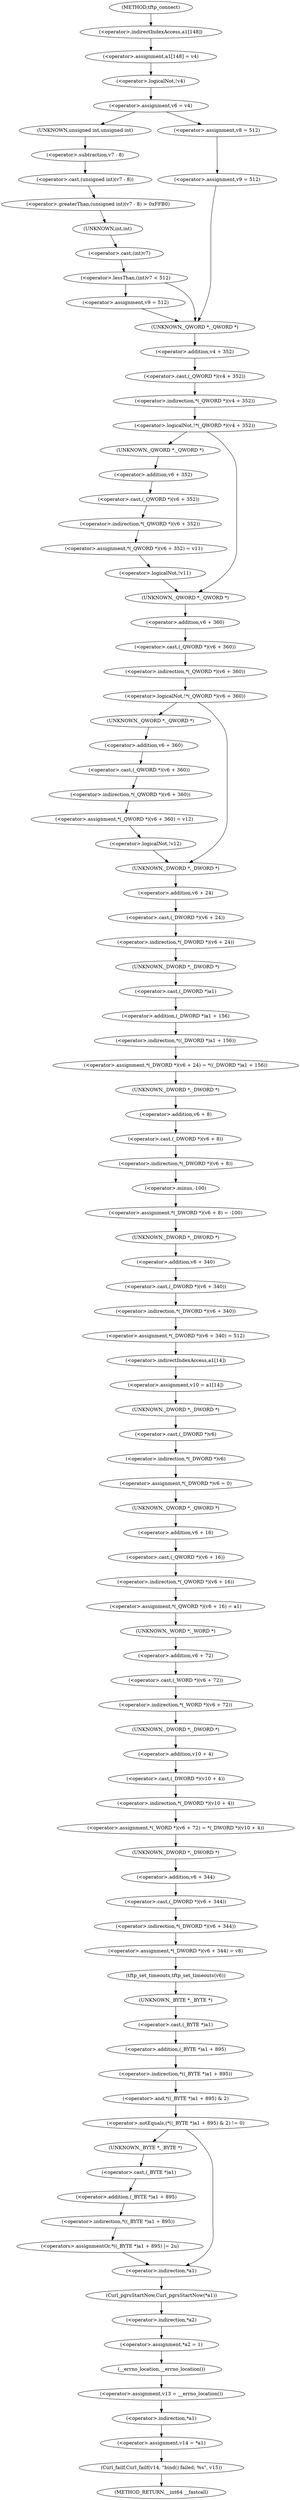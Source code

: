 digraph tftp_connect {  
"1000129" [label = "(<operator>.assignment,a1[148] = v4)" ]
"1000130" [label = "(<operator>.indirectIndexAccess,a1[148])" ]
"1000135" [label = "(<operator>.logicalNot,!v4)" ]
"1000138" [label = "(<operator>.assignment,v6 = v4)" ]
"1000145" [label = "(<operator>.greaterThan,(unsigned int)(v7 - 8) > 0xFFB0)" ]
"1000146" [label = "(<operator>.cast,(unsigned int)(v7 - 8))" ]
"1000147" [label = "(UNKNOWN,unsigned int,unsigned int)" ]
"1000148" [label = "(<operator>.subtraction,v7 - 8)" ]
"1000154" [label = "(<operator>.lessThan,(int)v7 < 512)" ]
"1000155" [label = "(<operator>.cast,(int)v7)" ]
"1000156" [label = "(UNKNOWN,int,int)" ]
"1000159" [label = "(<operator>.assignment,v9 = 512)" ]
"1000165" [label = "(<operator>.assignment,v8 = 512)" ]
"1000168" [label = "(<operator>.assignment,v9 = 512)" ]
"1000172" [label = "(<operator>.logicalNot,!*(_QWORD *)(v4 + 352))" ]
"1000173" [label = "(<operator>.indirection,*(_QWORD *)(v4 + 352))" ]
"1000174" [label = "(<operator>.cast,(_QWORD *)(v4 + 352))" ]
"1000175" [label = "(UNKNOWN,_QWORD *,_QWORD *)" ]
"1000176" [label = "(<operator>.addition,v4 + 352)" ]
"1000180" [label = "(<operator>.assignment,*(_QWORD *)(v6 + 352) = v11)" ]
"1000181" [label = "(<operator>.indirection,*(_QWORD *)(v6 + 352))" ]
"1000182" [label = "(<operator>.cast,(_QWORD *)(v6 + 352))" ]
"1000183" [label = "(UNKNOWN,_QWORD *,_QWORD *)" ]
"1000184" [label = "(<operator>.addition,v6 + 352)" ]
"1000189" [label = "(<operator>.logicalNot,!v11)" ]
"1000193" [label = "(<operator>.logicalNot,!*(_QWORD *)(v6 + 360))" ]
"1000194" [label = "(<operator>.indirection,*(_QWORD *)(v6 + 360))" ]
"1000195" [label = "(<operator>.cast,(_QWORD *)(v6 + 360))" ]
"1000196" [label = "(UNKNOWN,_QWORD *,_QWORD *)" ]
"1000197" [label = "(<operator>.addition,v6 + 360)" ]
"1000201" [label = "(<operator>.assignment,*(_QWORD *)(v6 + 360) = v12)" ]
"1000202" [label = "(<operator>.indirection,*(_QWORD *)(v6 + 360))" ]
"1000203" [label = "(<operator>.cast,(_QWORD *)(v6 + 360))" ]
"1000204" [label = "(UNKNOWN,_QWORD *,_QWORD *)" ]
"1000205" [label = "(<operator>.addition,v6 + 360)" ]
"1000210" [label = "(<operator>.logicalNot,!v12)" ]
"1000213" [label = "(<operator>.assignment,*(_DWORD *)(v6 + 24) = *((_DWORD *)a1 + 156))" ]
"1000214" [label = "(<operator>.indirection,*(_DWORD *)(v6 + 24))" ]
"1000215" [label = "(<operator>.cast,(_DWORD *)(v6 + 24))" ]
"1000216" [label = "(UNKNOWN,_DWORD *,_DWORD *)" ]
"1000217" [label = "(<operator>.addition,v6 + 24)" ]
"1000220" [label = "(<operator>.indirection,*((_DWORD *)a1 + 156))" ]
"1000221" [label = "(<operator>.addition,(_DWORD *)a1 + 156)" ]
"1000222" [label = "(<operator>.cast,(_DWORD *)a1)" ]
"1000223" [label = "(UNKNOWN,_DWORD *,_DWORD *)" ]
"1000226" [label = "(<operator>.assignment,*(_DWORD *)(v6 + 8) = -100)" ]
"1000227" [label = "(<operator>.indirection,*(_DWORD *)(v6 + 8))" ]
"1000228" [label = "(<operator>.cast,(_DWORD *)(v6 + 8))" ]
"1000229" [label = "(UNKNOWN,_DWORD *,_DWORD *)" ]
"1000230" [label = "(<operator>.addition,v6 + 8)" ]
"1000233" [label = "(<operator>.minus,-100)" ]
"1000235" [label = "(<operator>.assignment,*(_DWORD *)(v6 + 340) = 512)" ]
"1000236" [label = "(<operator>.indirection,*(_DWORD *)(v6 + 340))" ]
"1000237" [label = "(<operator>.cast,(_DWORD *)(v6 + 340))" ]
"1000238" [label = "(UNKNOWN,_DWORD *,_DWORD *)" ]
"1000239" [label = "(<operator>.addition,v6 + 340)" ]
"1000243" [label = "(<operator>.assignment,v10 = a1[14])" ]
"1000245" [label = "(<operator>.indirectIndexAccess,a1[14])" ]
"1000248" [label = "(<operator>.assignment,*(_DWORD *)v6 = 0)" ]
"1000249" [label = "(<operator>.indirection,*(_DWORD *)v6)" ]
"1000250" [label = "(<operator>.cast,(_DWORD *)v6)" ]
"1000251" [label = "(UNKNOWN,_DWORD *,_DWORD *)" ]
"1000254" [label = "(<operator>.assignment,*(_QWORD *)(v6 + 16) = a1)" ]
"1000255" [label = "(<operator>.indirection,*(_QWORD *)(v6 + 16))" ]
"1000256" [label = "(<operator>.cast,(_QWORD *)(v6 + 16))" ]
"1000257" [label = "(UNKNOWN,_QWORD *,_QWORD *)" ]
"1000258" [label = "(<operator>.addition,v6 + 16)" ]
"1000262" [label = "(<operator>.assignment,*(_WORD *)(v6 + 72) = *(_DWORD *)(v10 + 4))" ]
"1000263" [label = "(<operator>.indirection,*(_WORD *)(v6 + 72))" ]
"1000264" [label = "(<operator>.cast,(_WORD *)(v6 + 72))" ]
"1000265" [label = "(UNKNOWN,_WORD *,_WORD *)" ]
"1000266" [label = "(<operator>.addition,v6 + 72)" ]
"1000269" [label = "(<operator>.indirection,*(_DWORD *)(v10 + 4))" ]
"1000270" [label = "(<operator>.cast,(_DWORD *)(v10 + 4))" ]
"1000271" [label = "(UNKNOWN,_DWORD *,_DWORD *)" ]
"1000272" [label = "(<operator>.addition,v10 + 4)" ]
"1000275" [label = "(<operator>.assignment,*(_DWORD *)(v6 + 344) = v8)" ]
"1000276" [label = "(<operator>.indirection,*(_DWORD *)(v6 + 344))" ]
"1000277" [label = "(<operator>.cast,(_DWORD *)(v6 + 344))" ]
"1000278" [label = "(UNKNOWN,_DWORD *,_DWORD *)" ]
"1000279" [label = "(<operator>.addition,v6 + 344)" ]
"1000283" [label = "(tftp_set_timeouts,tftp_set_timeouts(v6))" ]
"1000286" [label = "(<operator>.notEquals,(*((_BYTE *)a1 + 895) & 2) != 0)" ]
"1000287" [label = "(<operator>.and,*((_BYTE *)a1 + 895) & 2)" ]
"1000288" [label = "(<operator>.indirection,*((_BYTE *)a1 + 895))" ]
"1000289" [label = "(<operator>.addition,(_BYTE *)a1 + 895)" ]
"1000290" [label = "(<operator>.cast,(_BYTE *)a1)" ]
"1000291" [label = "(UNKNOWN,_BYTE *,_BYTE *)" ]
"1000298" [label = "(<operators>.assignmentOr,*((_BYTE *)a1 + 895) |= 2u)" ]
"1000299" [label = "(<operator>.indirection,*((_BYTE *)a1 + 895))" ]
"1000300" [label = "(<operator>.addition,(_BYTE *)a1 + 895)" ]
"1000301" [label = "(<operator>.cast,(_BYTE *)a1)" ]
"1000302" [label = "(UNKNOWN,_BYTE *,_BYTE *)" ]
"1000307" [label = "(Curl_pgrsStartNow,Curl_pgrsStartNow(*a1))" ]
"1000308" [label = "(<operator>.indirection,*a1)" ]
"1000310" [label = "(<operator>.assignment,*a2 = 1)" ]
"1000311" [label = "(<operator>.indirection,*a2)" ]
"1000315" [label = "(<operator>.assignment,v13 = __errno_location())" ]
"1000317" [label = "(__errno_location,__errno_location())" ]
"1000318" [label = "(<operator>.assignment,v14 = *a1)" ]
"1000320" [label = "(<operator>.indirection,*a1)" ]
"1000322" [label = "(Curl_failf,Curl_failf(v14, \"bind() failed; %s\", v15))" ]
"1000113" [label = "(METHOD,tftp_connect)" ]
"1000327" [label = "(METHOD_RETURN,__int64 __fastcall)" ]
  "1000129" -> "1000135" 
  "1000130" -> "1000129" 
  "1000135" -> "1000138" 
  "1000138" -> "1000147" 
  "1000138" -> "1000165" 
  "1000145" -> "1000156" 
  "1000146" -> "1000145" 
  "1000147" -> "1000148" 
  "1000148" -> "1000146" 
  "1000154" -> "1000175" 
  "1000154" -> "1000159" 
  "1000155" -> "1000154" 
  "1000156" -> "1000155" 
  "1000159" -> "1000175" 
  "1000165" -> "1000168" 
  "1000168" -> "1000175" 
  "1000172" -> "1000183" 
  "1000172" -> "1000196" 
  "1000173" -> "1000172" 
  "1000174" -> "1000173" 
  "1000175" -> "1000176" 
  "1000176" -> "1000174" 
  "1000180" -> "1000189" 
  "1000181" -> "1000180" 
  "1000182" -> "1000181" 
  "1000183" -> "1000184" 
  "1000184" -> "1000182" 
  "1000189" -> "1000196" 
  "1000193" -> "1000204" 
  "1000193" -> "1000216" 
  "1000194" -> "1000193" 
  "1000195" -> "1000194" 
  "1000196" -> "1000197" 
  "1000197" -> "1000195" 
  "1000201" -> "1000210" 
  "1000202" -> "1000201" 
  "1000203" -> "1000202" 
  "1000204" -> "1000205" 
  "1000205" -> "1000203" 
  "1000210" -> "1000216" 
  "1000213" -> "1000229" 
  "1000214" -> "1000223" 
  "1000215" -> "1000214" 
  "1000216" -> "1000217" 
  "1000217" -> "1000215" 
  "1000220" -> "1000213" 
  "1000221" -> "1000220" 
  "1000222" -> "1000221" 
  "1000223" -> "1000222" 
  "1000226" -> "1000238" 
  "1000227" -> "1000233" 
  "1000228" -> "1000227" 
  "1000229" -> "1000230" 
  "1000230" -> "1000228" 
  "1000233" -> "1000226" 
  "1000235" -> "1000245" 
  "1000236" -> "1000235" 
  "1000237" -> "1000236" 
  "1000238" -> "1000239" 
  "1000239" -> "1000237" 
  "1000243" -> "1000251" 
  "1000245" -> "1000243" 
  "1000248" -> "1000257" 
  "1000249" -> "1000248" 
  "1000250" -> "1000249" 
  "1000251" -> "1000250" 
  "1000254" -> "1000265" 
  "1000255" -> "1000254" 
  "1000256" -> "1000255" 
  "1000257" -> "1000258" 
  "1000258" -> "1000256" 
  "1000262" -> "1000278" 
  "1000263" -> "1000271" 
  "1000264" -> "1000263" 
  "1000265" -> "1000266" 
  "1000266" -> "1000264" 
  "1000269" -> "1000262" 
  "1000270" -> "1000269" 
  "1000271" -> "1000272" 
  "1000272" -> "1000270" 
  "1000275" -> "1000283" 
  "1000276" -> "1000275" 
  "1000277" -> "1000276" 
  "1000278" -> "1000279" 
  "1000279" -> "1000277" 
  "1000283" -> "1000291" 
  "1000286" -> "1000302" 
  "1000286" -> "1000308" 
  "1000287" -> "1000286" 
  "1000288" -> "1000287" 
  "1000289" -> "1000288" 
  "1000290" -> "1000289" 
  "1000291" -> "1000290" 
  "1000298" -> "1000308" 
  "1000299" -> "1000298" 
  "1000300" -> "1000299" 
  "1000301" -> "1000300" 
  "1000302" -> "1000301" 
  "1000307" -> "1000311" 
  "1000308" -> "1000307" 
  "1000310" -> "1000317" 
  "1000311" -> "1000310" 
  "1000315" -> "1000320" 
  "1000317" -> "1000315" 
  "1000318" -> "1000322" 
  "1000320" -> "1000318" 
  "1000322" -> "1000327" 
  "1000113" -> "1000130" 
}
